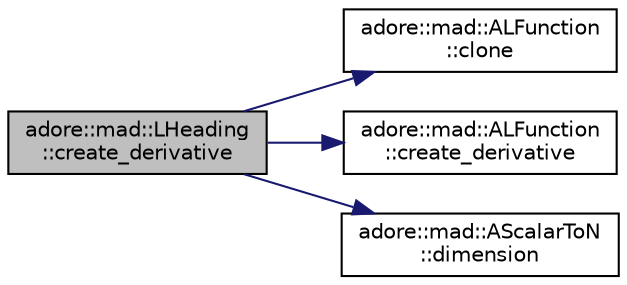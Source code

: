digraph "adore::mad::LHeading::create_derivative"
{
 // LATEX_PDF_SIZE
  edge [fontname="Helvetica",fontsize="10",labelfontname="Helvetica",labelfontsize="10"];
  node [fontname="Helvetica",fontsize="10",shape=record];
  rankdir="LR";
  Node1 [label="adore::mad::LHeading\l::create_derivative",height=0.2,width=0.4,color="black", fillcolor="grey75", style="filled", fontcolor="black",tooltip=" "];
  Node1 -> Node2 [color="midnightblue",fontsize="10",style="solid",fontname="Helvetica"];
  Node2 [label="adore::mad::ALFunction\l::clone",height=0.2,width=0.4,color="black", fillcolor="white", style="filled",URL="$classadore_1_1mad_1_1ALFunction.html#a3e21784680fec965fdcf4ff4c1bcbbe6",tooltip=" "];
  Node1 -> Node3 [color="midnightblue",fontsize="10",style="solid",fontname="Helvetica"];
  Node3 [label="adore::mad::ALFunction\l::create_derivative",height=0.2,width=0.4,color="black", fillcolor="white", style="filled",URL="$classadore_1_1mad_1_1ALFunction.html#ad74ae6a70934ff7175e1e603adf250b6",tooltip=" "];
  Node1 -> Node4 [color="midnightblue",fontsize="10",style="solid",fontname="Helvetica"];
  Node4 [label="adore::mad::AScalarToN\l::dimension",height=0.2,width=0.4,color="black", fillcolor="white", style="filled",URL="$classadore_1_1mad_1_1AScalarToN.html#a377969089c69b7e115ccd1ada3aa41c7",tooltip=" "];
}
